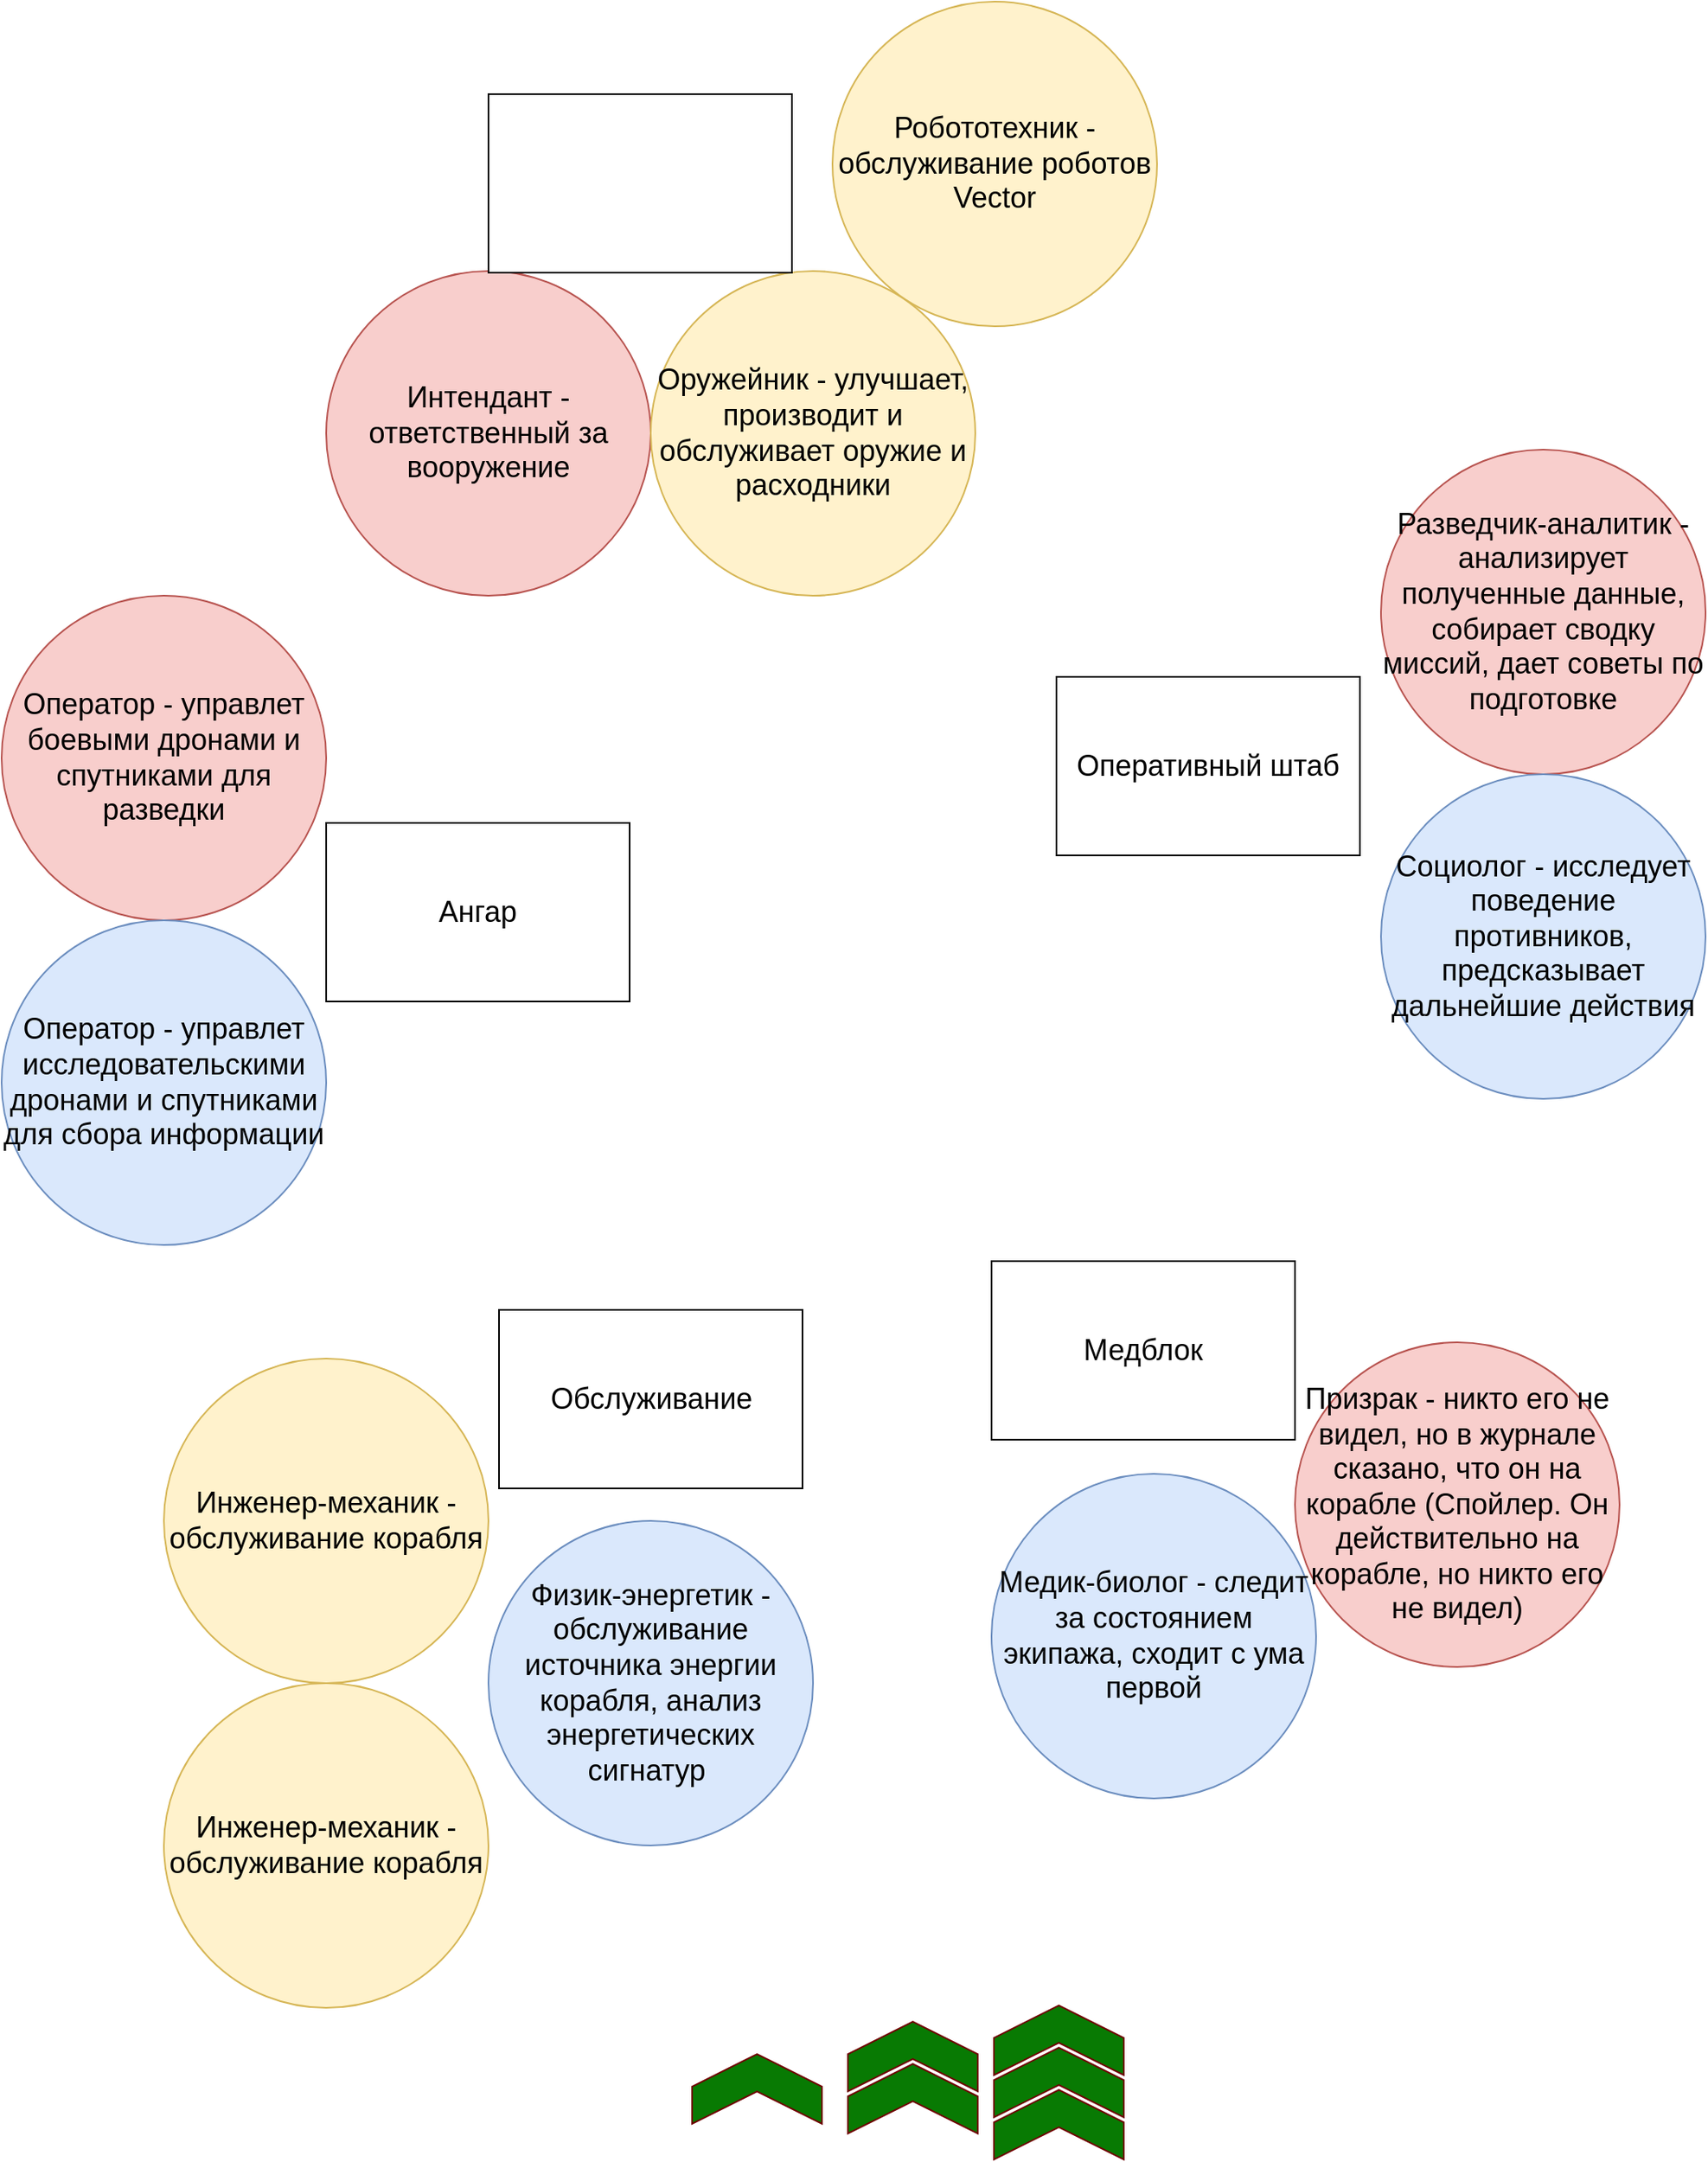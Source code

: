 <mxfile version="23.1.5" type="device">
  <diagram name="Страница — 1" id="kZsgClJewu29NncPMB85">
    <mxGraphModel dx="292" dy="175" grid="1" gridSize="10" guides="1" tooltips="1" connect="1" arrows="1" fold="1" page="1" pageScale="1" pageWidth="827" pageHeight="1169" math="0" shadow="0">
      <root>
        <mxCell id="0" />
        <mxCell id="1" parent="0" />
        <mxCell id="srB62APhQQ8iUDSvO2Ck-4" value="Медблок" style="rounded=0;whiteSpace=wrap;html=1;labelPosition=center;verticalLabelPosition=middle;align=center;verticalAlign=middle;fontSize=18;" parent="1" vertex="1">
          <mxGeometry x="610" y="970" width="187" height="110" as="geometry" />
        </mxCell>
        <mxCell id="T5NU2PMol1Ryvd0yD8M0-2" value="Разведчик-аналитик - анализирует полученные данные, собирает сводку миссий, дает советы по подготовке" style="ellipse;whiteSpace=wrap;html=1;aspect=fixed;fillColor=#f8cecc;strokeColor=#b85450;fontSize=18;" parent="1" vertex="1">
          <mxGeometry x="850" y="470" width="200" height="200" as="geometry" />
        </mxCell>
        <mxCell id="T5NU2PMol1Ryvd0yD8M0-3" value="Оператор - управлет боевыми дронами и спутниками для разведки" style="ellipse;whiteSpace=wrap;html=1;aspect=fixed;fillColor=#f8cecc;strokeColor=#b85450;fontSize=18;" parent="1" vertex="1">
          <mxGeometry y="560" width="200" height="200" as="geometry" />
        </mxCell>
        <mxCell id="T5NU2PMol1Ryvd0yD8M0-4" value="Интендант - ответственный за вооружение" style="ellipse;whiteSpace=wrap;html=1;aspect=fixed;fillColor=#f8cecc;strokeColor=#b85450;fontSize=18;" parent="1" vertex="1">
          <mxGeometry x="200" y="360" width="200" height="200" as="geometry" />
        </mxCell>
        <mxCell id="T5NU2PMol1Ryvd0yD8M0-7" value="Оружейник - улучшает, производит и обслуживает оружие и расходники" style="ellipse;whiteSpace=wrap;html=1;aspect=fixed;fillColor=#fff2cc;strokeColor=#d6b656;fontSize=18;" parent="1" vertex="1">
          <mxGeometry x="400" y="360" width="200" height="200" as="geometry" />
        </mxCell>
        <mxCell id="T5NU2PMol1Ryvd0yD8M0-9" value="Оператор - управлет исследовательскими дронами и спутниками для сбора информации" style="ellipse;whiteSpace=wrap;html=1;aspect=fixed;fillColor=#dae8fc;strokeColor=#6c8ebf;fontSize=18;" parent="1" vertex="1">
          <mxGeometry y="760" width="200" height="200" as="geometry" />
        </mxCell>
        <mxCell id="T5NU2PMol1Ryvd0yD8M0-10" value="Инженер-механик - обслуживание корабля" style="ellipse;whiteSpace=wrap;html=1;aspect=fixed;fillColor=#fff2cc;strokeColor=#d6b656;fontSize=18;" parent="1" vertex="1">
          <mxGeometry x="100" y="1030" width="200" height="200" as="geometry" />
        </mxCell>
        <mxCell id="T5NU2PMol1Ryvd0yD8M0-15" value="Социолог - исследует поведение противников, предсказывает дальнейшие действия" style="ellipse;whiteSpace=wrap;html=1;aspect=fixed;fillColor=#dae8fc;strokeColor=#6c8ebf;fontSize=18;" parent="1" vertex="1">
          <mxGeometry x="850" y="670" width="200" height="200" as="geometry" />
        </mxCell>
        <mxCell id="T5NU2PMol1Ryvd0yD8M0-16" value="Физик-энергетик - обслуживание источника энергии корабля, анализ энергетических сигнатур&amp;nbsp;" style="ellipse;whiteSpace=wrap;html=1;aspect=fixed;fillColor=#dae8fc;strokeColor=#6c8ebf;fontSize=18;" parent="1" vertex="1">
          <mxGeometry x="300" y="1130" width="200" height="200" as="geometry" />
        </mxCell>
        <mxCell id="T5NU2PMol1Ryvd0yD8M0-5" value="Призрак - никто его не видел, но в журнале сказано, что он на корабле (Спойлер. Он действительно на корабле, но никто его не видел)" style="ellipse;whiteSpace=wrap;html=1;aspect=fixed;fillColor=#f8cecc;strokeColor=#b85450;fontSize=18;" parent="1" vertex="1">
          <mxGeometry x="797" y="1020" width="200" height="200" as="geometry" />
        </mxCell>
        <mxCell id="T5NU2PMol1Ryvd0yD8M0-6" value="Медик-биолог - следит за состоянием экипажа, сходит с ума первой" style="ellipse;whiteSpace=wrap;html=1;aspect=fixed;fillColor=#dae8fc;strokeColor=#6c8ebf;fontSize=18;" parent="1" vertex="1">
          <mxGeometry x="610" y="1101" width="200" height="200" as="geometry" />
        </mxCell>
        <mxCell id="T5NU2PMol1Ryvd0yD8M0-18" value="Робототехник - обслуживание роботов Vector" style="ellipse;whiteSpace=wrap;html=1;aspect=fixed;fillColor=#fff2cc;strokeColor=#d6b656;strokeWidth=1;fontSize=18;" parent="1" vertex="1">
          <mxGeometry x="512" y="194" width="200" height="200" as="geometry" />
        </mxCell>
        <mxCell id="srB62APhQQ8iUDSvO2Ck-2" value="Инженер-механик - обслуживание корабля" style="ellipse;whiteSpace=wrap;html=1;aspect=fixed;fillColor=#fff2cc;strokeColor=#d6b656;fontSize=18;" parent="1" vertex="1">
          <mxGeometry x="100" y="1230" width="200" height="200" as="geometry" />
        </mxCell>
        <mxCell id="srB62APhQQ8iUDSvO2Ck-5" value="Обслуживание" style="rounded=0;whiteSpace=wrap;html=1;labelPosition=center;verticalLabelPosition=middle;align=center;verticalAlign=middle;fontSize=18;" parent="1" vertex="1">
          <mxGeometry x="306.5" y="1000" width="187" height="110" as="geometry" />
        </mxCell>
        <mxCell id="srB62APhQQ8iUDSvO2Ck-6" value="Ангар" style="rounded=0;whiteSpace=wrap;html=1;labelPosition=center;verticalLabelPosition=middle;align=center;verticalAlign=middle;fontSize=18;" parent="1" vertex="1">
          <mxGeometry x="200" y="700" width="187" height="110" as="geometry" />
        </mxCell>
        <mxCell id="srB62APhQQ8iUDSvO2Ck-7" value="Оперативный штаб" style="rounded=0;whiteSpace=wrap;html=1;labelPosition=center;verticalLabelPosition=middle;align=center;verticalAlign=middle;fontSize=18;" parent="1" vertex="1">
          <mxGeometry x="650" y="610" width="187" height="110" as="geometry" />
        </mxCell>
        <mxCell id="srB62APhQQ8iUDSvO2Ck-8" value="" style="rounded=0;whiteSpace=wrap;html=1;labelPosition=center;verticalLabelPosition=middle;align=center;verticalAlign=middle;fontSize=18;" parent="1" vertex="1">
          <mxGeometry x="300" y="251" width="187" height="110" as="geometry" />
        </mxCell>
        <mxCell id="NQyGV9b9dzU6_vFRG7y8-4" value="" style="shape=step;perimeter=stepPerimeter;whiteSpace=wrap;html=1;fixedSize=1;rotation=-90;fillColor=#087A03;strokeColor=#6F0000;fontColor=#ffffff;" vertex="1" parent="1">
          <mxGeometry x="444" y="1440" width="43" height="80" as="geometry" />
        </mxCell>
        <mxCell id="NQyGV9b9dzU6_vFRG7y8-5" value="" style="group" vertex="1" connectable="0" parent="1">
          <mxGeometry x="521.5" y="1438.5" width="80" height="69" as="geometry" />
        </mxCell>
        <mxCell id="NQyGV9b9dzU6_vFRG7y8-2" value="" style="shape=step;perimeter=stepPerimeter;whiteSpace=wrap;html=1;fixedSize=1;rotation=-90;fillColor=#087A03;strokeColor=#6F0000;fontColor=#ffffff;" vertex="1" parent="NQyGV9b9dzU6_vFRG7y8-5">
          <mxGeometry x="18.5" y="-18.5" width="43" height="80" as="geometry" />
        </mxCell>
        <mxCell id="NQyGV9b9dzU6_vFRG7y8-3" value="" style="shape=step;perimeter=stepPerimeter;whiteSpace=wrap;html=1;fixedSize=1;rotation=-90;fillColor=#087A03;strokeColor=#6F0000;fontColor=#ffffff;" vertex="1" parent="NQyGV9b9dzU6_vFRG7y8-5">
          <mxGeometry x="18.5" y="7.5" width="43" height="80" as="geometry" />
        </mxCell>
        <mxCell id="NQyGV9b9dzU6_vFRG7y8-10" value="" style="group" vertex="1" connectable="0" parent="1">
          <mxGeometry x="611.5" y="1428.5" width="80" height="95" as="geometry" />
        </mxCell>
        <mxCell id="NQyGV9b9dzU6_vFRG7y8-6" value="" style="shape=step;perimeter=stepPerimeter;whiteSpace=wrap;html=1;fixedSize=1;rotation=-90;fillColor=#087A03;strokeColor=#6F0000;fontColor=#ffffff;" vertex="1" parent="NQyGV9b9dzU6_vFRG7y8-10">
          <mxGeometry x="18.5" y="33.5" width="43" height="80" as="geometry" />
        </mxCell>
        <mxCell id="NQyGV9b9dzU6_vFRG7y8-8" value="" style="shape=step;perimeter=stepPerimeter;whiteSpace=wrap;html=1;fixedSize=1;rotation=-90;fillColor=#087A03;strokeColor=#6F0000;fontColor=#ffffff;" vertex="1" parent="NQyGV9b9dzU6_vFRG7y8-10">
          <mxGeometry x="18.5" y="7.5" width="43" height="80" as="geometry" />
        </mxCell>
        <mxCell id="NQyGV9b9dzU6_vFRG7y8-9" value="" style="shape=step;perimeter=stepPerimeter;whiteSpace=wrap;html=1;fixedSize=1;rotation=-90;fillColor=#087A03;strokeColor=#6F0000;fontColor=#ffffff;" vertex="1" parent="NQyGV9b9dzU6_vFRG7y8-10">
          <mxGeometry x="18.5" y="-18.5" width="43" height="80" as="geometry" />
        </mxCell>
      </root>
    </mxGraphModel>
  </diagram>
</mxfile>
